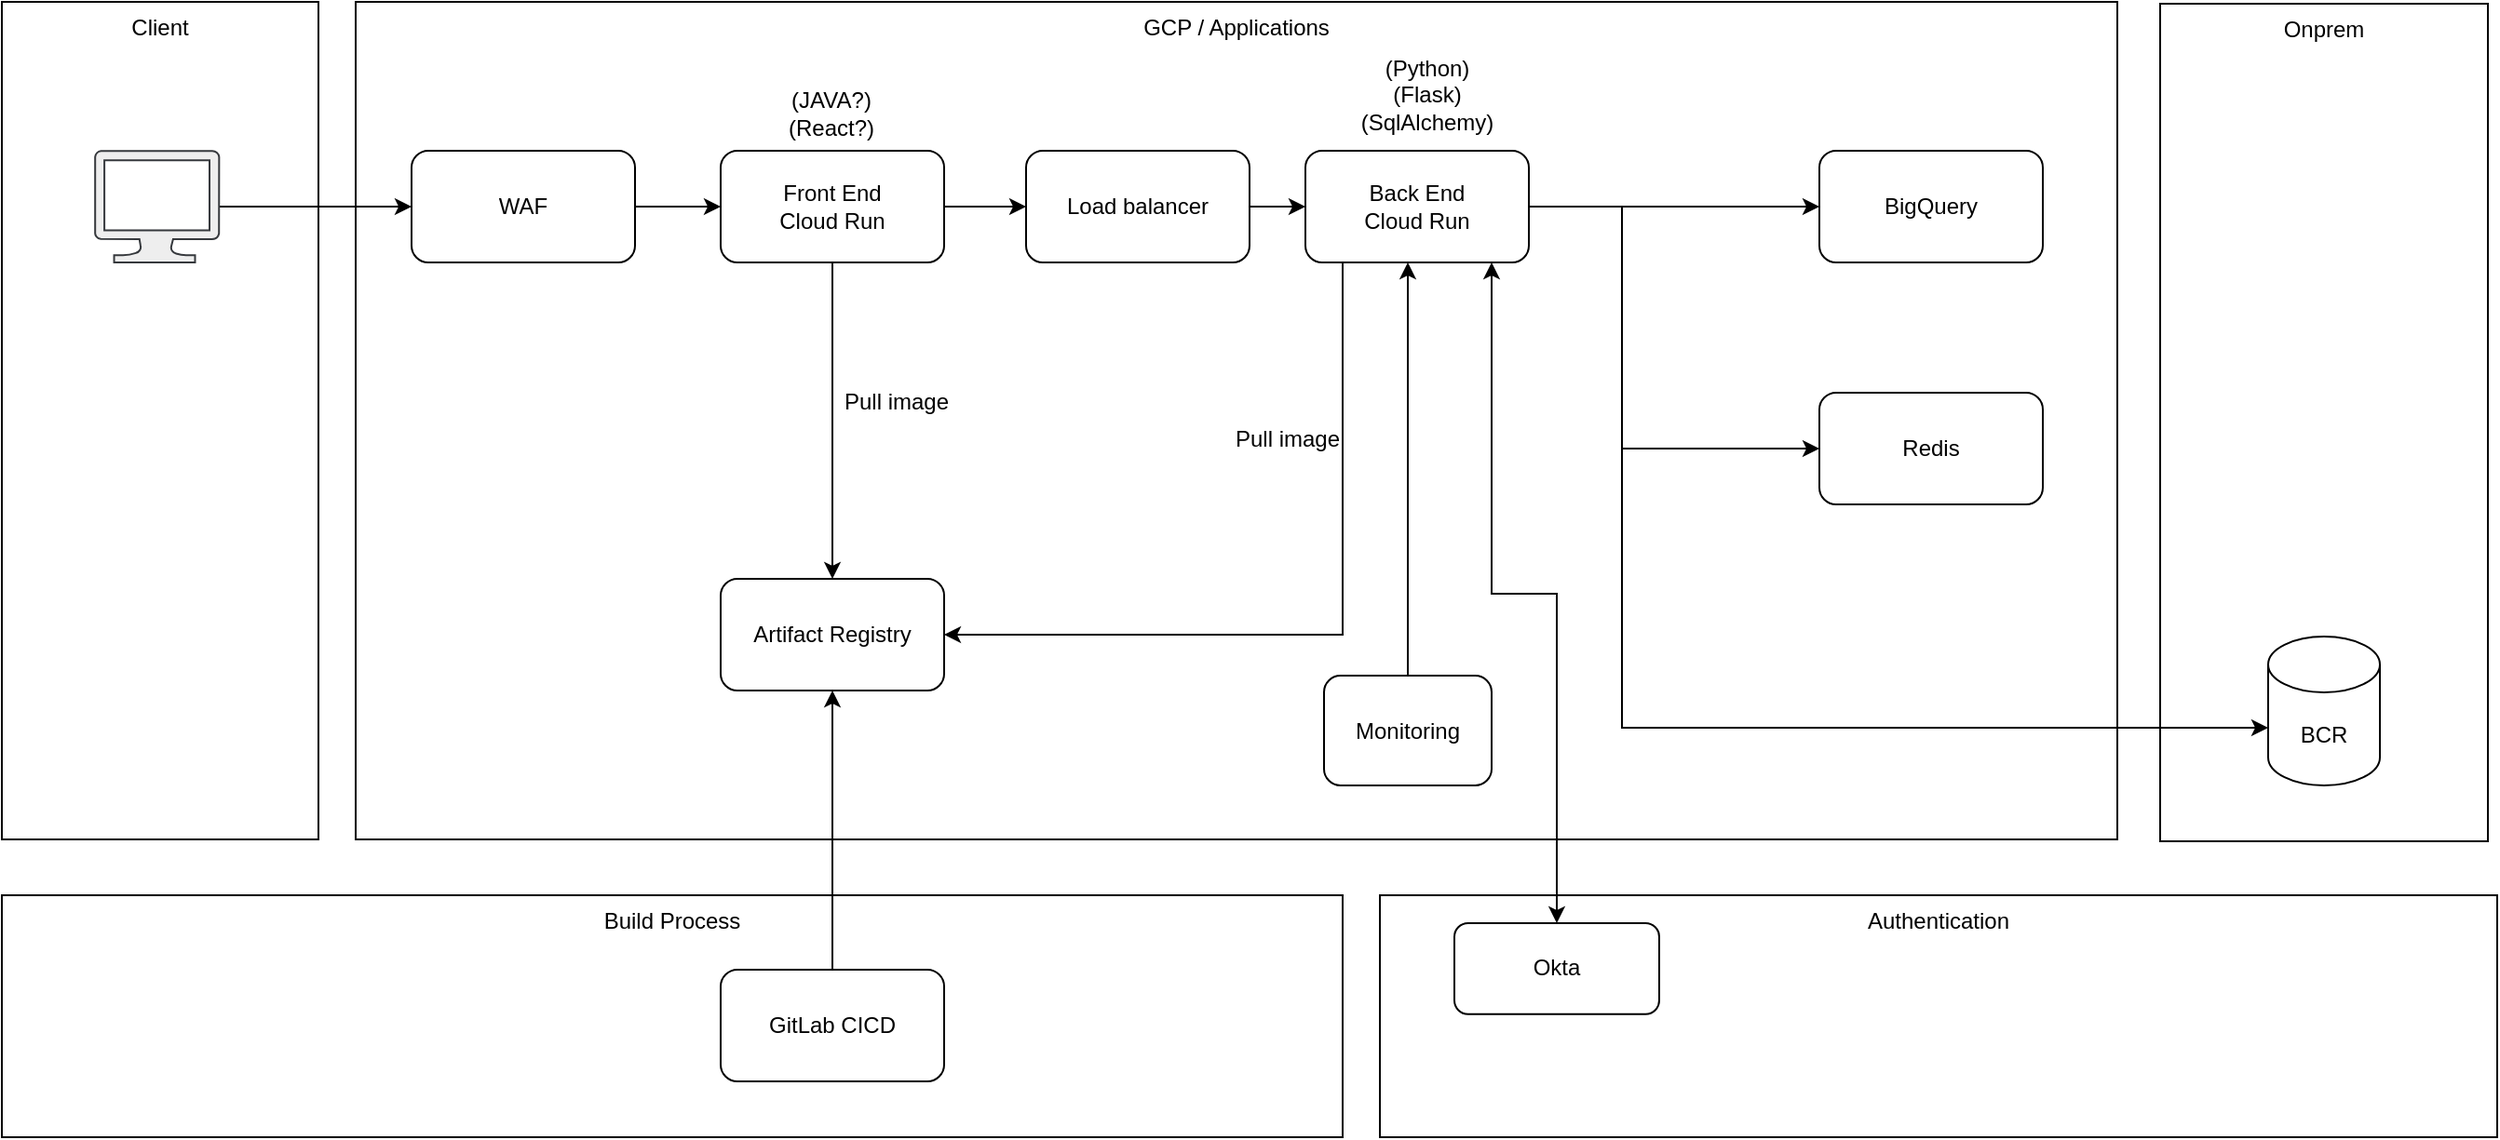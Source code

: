 <mxfile version="26.0.5">
  <diagram name="Page-1" id="7LVE9Hj-M3n7S1KzNMF_">
    <mxGraphModel dx="1149" dy="517" grid="1" gridSize="10" guides="1" tooltips="1" connect="1" arrows="1" fold="1" page="1" pageScale="1" pageWidth="827" pageHeight="1169" math="0" shadow="0">
      <root>
        <mxCell id="0" />
        <mxCell id="1" parent="0" />
        <mxCell id="47AGt8TNXksjBqSl8YJA-41" value="Authentication" style="whiteSpace=wrap;html=1;verticalAlign=top;" vertex="1" parent="1">
          <mxGeometry x="780" y="550" width="600" height="130" as="geometry" />
        </mxCell>
        <mxCell id="47AGt8TNXksjBqSl8YJA-20" value="Onprem" style="whiteSpace=wrap;html=1;verticalAlign=top;" vertex="1" parent="1">
          <mxGeometry x="1199" y="71" width="176" height="450" as="geometry" />
        </mxCell>
        <mxCell id="47AGt8TNXksjBqSl8YJA-19" value="GCP / Applications" style="whiteSpace=wrap;html=1;verticalAlign=top;" vertex="1" parent="1">
          <mxGeometry x="230" y="70" width="946" height="450" as="geometry" />
        </mxCell>
        <mxCell id="47AGt8TNXksjBqSl8YJA-18" value="Client" style="whiteSpace=wrap;html=1;verticalAlign=top;" vertex="1" parent="1">
          <mxGeometry x="40" y="70" width="170" height="450" as="geometry" />
        </mxCell>
        <mxCell id="47AGt8TNXksjBqSl8YJA-37" style="edgeStyle=orthogonalEdgeStyle;rounded=0;orthogonalLoop=1;jettySize=auto;html=1;" edge="1" parent="1" source="47AGt8TNXksjBqSl8YJA-1" target="47AGt8TNXksjBqSl8YJA-25">
          <mxGeometry relative="1" as="geometry" />
        </mxCell>
        <mxCell id="47AGt8TNXksjBqSl8YJA-42" style="edgeStyle=orthogonalEdgeStyle;rounded=0;orthogonalLoop=1;jettySize=auto;html=1;" edge="1" parent="1" source="47AGt8TNXksjBqSl8YJA-1" target="47AGt8TNXksjBqSl8YJA-13">
          <mxGeometry relative="1" as="geometry" />
        </mxCell>
        <mxCell id="47AGt8TNXksjBqSl8YJA-1" value="Front End&lt;div&gt;Cloud Run&lt;/div&gt;" style="rounded=1;whiteSpace=wrap;html=1;" vertex="1" parent="1">
          <mxGeometry x="426" y="150" width="120" height="60" as="geometry" />
        </mxCell>
        <mxCell id="47AGt8TNXksjBqSl8YJA-6" style="edgeStyle=orthogonalEdgeStyle;rounded=0;orthogonalLoop=1;jettySize=auto;html=1;" edge="1" parent="1" source="47AGt8TNXksjBqSl8YJA-2" target="47AGt8TNXksjBqSl8YJA-3">
          <mxGeometry relative="1" as="geometry">
            <Array as="points">
              <mxPoint x="910" y="180" />
              <mxPoint x="910" y="460" />
            </Array>
          </mxGeometry>
        </mxCell>
        <mxCell id="47AGt8TNXksjBqSl8YJA-7" style="edgeStyle=orthogonalEdgeStyle;rounded=0;orthogonalLoop=1;jettySize=auto;html=1;entryX=0;entryY=0.5;entryDx=0;entryDy=0;" edge="1" parent="1" source="47AGt8TNXksjBqSl8YJA-2" target="47AGt8TNXksjBqSl8YJA-4">
          <mxGeometry relative="1" as="geometry">
            <Array as="points">
              <mxPoint x="920" y="180" />
              <mxPoint x="920" y="180" />
            </Array>
          </mxGeometry>
        </mxCell>
        <mxCell id="47AGt8TNXksjBqSl8YJA-12" style="edgeStyle=orthogonalEdgeStyle;rounded=0;orthogonalLoop=1;jettySize=auto;html=1;startArrow=classic;startFill=1;" edge="1" parent="1" source="47AGt8TNXksjBqSl8YJA-2" target="47AGt8TNXksjBqSl8YJA-9">
          <mxGeometry relative="1" as="geometry">
            <Array as="points">
              <mxPoint x="840" y="388" />
              <mxPoint x="875" y="388" />
            </Array>
          </mxGeometry>
        </mxCell>
        <mxCell id="47AGt8TNXksjBqSl8YJA-38" style="edgeStyle=orthogonalEdgeStyle;rounded=0;orthogonalLoop=1;jettySize=auto;html=1;" edge="1" parent="1" source="47AGt8TNXksjBqSl8YJA-2" target="47AGt8TNXksjBqSl8YJA-25">
          <mxGeometry relative="1" as="geometry">
            <Array as="points">
              <mxPoint x="760" y="410" />
            </Array>
          </mxGeometry>
        </mxCell>
        <mxCell id="47AGt8TNXksjBqSl8YJA-44" style="edgeStyle=orthogonalEdgeStyle;rounded=0;orthogonalLoop=1;jettySize=auto;html=1;entryX=0;entryY=0.5;entryDx=0;entryDy=0;" edge="1" parent="1" source="47AGt8TNXksjBqSl8YJA-2" target="47AGt8TNXksjBqSl8YJA-17">
          <mxGeometry relative="1" as="geometry">
            <Array as="points">
              <mxPoint x="910" y="180" />
              <mxPoint x="910" y="310" />
            </Array>
          </mxGeometry>
        </mxCell>
        <mxCell id="47AGt8TNXksjBqSl8YJA-2" value="Back End&lt;div&gt;Cloud Run&lt;/div&gt;" style="rounded=1;whiteSpace=wrap;html=1;" vertex="1" parent="1">
          <mxGeometry x="740" y="150" width="120" height="60" as="geometry" />
        </mxCell>
        <mxCell id="47AGt8TNXksjBqSl8YJA-3" value="BCR" style="shape=cylinder3;whiteSpace=wrap;html=1;boundedLbl=1;backgroundOutline=1;size=15;" vertex="1" parent="1">
          <mxGeometry x="1257" y="411" width="60" height="80" as="geometry" />
        </mxCell>
        <mxCell id="47AGt8TNXksjBqSl8YJA-4" value="BigQuery" style="rounded=1;whiteSpace=wrap;html=1;" vertex="1" parent="1">
          <mxGeometry x="1016" y="150" width="120" height="60" as="geometry" />
        </mxCell>
        <mxCell id="47AGt8TNXksjBqSl8YJA-9" value="Okta" style="rounded=1;whiteSpace=wrap;html=1;" vertex="1" parent="1">
          <mxGeometry x="820" y="565" width="110" height="48.89" as="geometry" />
        </mxCell>
        <mxCell id="47AGt8TNXksjBqSl8YJA-43" style="edgeStyle=orthogonalEdgeStyle;rounded=0;orthogonalLoop=1;jettySize=auto;html=1;" edge="1" parent="1" source="47AGt8TNXksjBqSl8YJA-13" target="47AGt8TNXksjBqSl8YJA-2">
          <mxGeometry relative="1" as="geometry" />
        </mxCell>
        <mxCell id="47AGt8TNXksjBqSl8YJA-13" value="Load balancer" style="rounded=1;whiteSpace=wrap;html=1;" vertex="1" parent="1">
          <mxGeometry x="590" y="150" width="120" height="60" as="geometry" />
        </mxCell>
        <mxCell id="47AGt8TNXksjBqSl8YJA-40" style="edgeStyle=orthogonalEdgeStyle;rounded=0;orthogonalLoop=1;jettySize=auto;html=1;" edge="1" parent="1" source="47AGt8TNXksjBqSl8YJA-14" target="47AGt8TNXksjBqSl8YJA-1">
          <mxGeometry relative="1" as="geometry" />
        </mxCell>
        <mxCell id="47AGt8TNXksjBqSl8YJA-14" value="WAF" style="rounded=1;whiteSpace=wrap;html=1;" vertex="1" parent="1">
          <mxGeometry x="260" y="150" width="120" height="60" as="geometry" />
        </mxCell>
        <mxCell id="47AGt8TNXksjBqSl8YJA-39" style="edgeStyle=orthogonalEdgeStyle;rounded=0;orthogonalLoop=1;jettySize=auto;html=1;" edge="1" parent="1" source="47AGt8TNXksjBqSl8YJA-16" target="47AGt8TNXksjBqSl8YJA-14">
          <mxGeometry relative="1" as="geometry" />
        </mxCell>
        <mxCell id="47AGt8TNXksjBqSl8YJA-16" value="" style="verticalLabelPosition=bottom;html=1;verticalAlign=top;align=center;strokeColor=#36393d;fillColor=#eeeeee;shape=mxgraph.azure.computer;pointerEvents=1;" vertex="1" parent="1">
          <mxGeometry x="90" y="150" width="66.67" height="60" as="geometry" />
        </mxCell>
        <mxCell id="47AGt8TNXksjBqSl8YJA-17" value="Redis" style="rounded=1;whiteSpace=wrap;html=1;" vertex="1" parent="1">
          <mxGeometry x="1016" y="280" width="120" height="60" as="geometry" />
        </mxCell>
        <mxCell id="47AGt8TNXksjBqSl8YJA-21" value="Build Process" style="whiteSpace=wrap;html=1;verticalAlign=top;" vertex="1" parent="1">
          <mxGeometry x="40" y="550" width="720" height="130" as="geometry" />
        </mxCell>
        <mxCell id="47AGt8TNXksjBqSl8YJA-36" style="edgeStyle=orthogonalEdgeStyle;rounded=0;orthogonalLoop=1;jettySize=auto;html=1;entryX=0.5;entryY=1;entryDx=0;entryDy=0;" edge="1" parent="1" source="47AGt8TNXksjBqSl8YJA-24" target="47AGt8TNXksjBqSl8YJA-25">
          <mxGeometry relative="1" as="geometry" />
        </mxCell>
        <mxCell id="47AGt8TNXksjBqSl8YJA-24" value="GitLab CICD" style="rounded=1;whiteSpace=wrap;html=1;" vertex="1" parent="1">
          <mxGeometry x="426" y="590" width="120" height="60" as="geometry" />
        </mxCell>
        <mxCell id="47AGt8TNXksjBqSl8YJA-25" value="Artifact Registry" style="rounded=1;whiteSpace=wrap;html=1;" vertex="1" parent="1">
          <mxGeometry x="426" y="380" width="120" height="60" as="geometry" />
        </mxCell>
        <mxCell id="47AGt8TNXksjBqSl8YJA-30" style="edgeStyle=orthogonalEdgeStyle;rounded=0;orthogonalLoop=1;jettySize=auto;html=1;" edge="1" parent="1" source="47AGt8TNXksjBqSl8YJA-26" target="47AGt8TNXksjBqSl8YJA-2">
          <mxGeometry relative="1" as="geometry">
            <Array as="points">
              <mxPoint x="795" y="310" />
              <mxPoint x="795" y="310" />
            </Array>
          </mxGeometry>
        </mxCell>
        <mxCell id="47AGt8TNXksjBqSl8YJA-26" value="Monitoring" style="rounded=1;whiteSpace=wrap;html=1;" vertex="1" parent="1">
          <mxGeometry x="750" y="432" width="90" height="59" as="geometry" />
        </mxCell>
        <mxCell id="47AGt8TNXksjBqSl8YJA-27" value="&lt;div style=&quot;text-wrap-mode: wrap;&quot;&gt;(JAVA?)&lt;/div&gt;&lt;div style=&quot;text-wrap-mode: wrap;&quot;&gt;(React?)&lt;/div&gt;" style="text;html=1;align=center;verticalAlign=middle;resizable=0;points=[];autosize=1;strokeColor=none;fillColor=none;" vertex="1" parent="1">
          <mxGeometry x="450" y="110" width="70" height="40" as="geometry" />
        </mxCell>
        <mxCell id="47AGt8TNXksjBqSl8YJA-28" value="&lt;div style=&quot;text-wrap-mode: wrap;&quot;&gt;(Python)&lt;/div&gt;&lt;div style=&quot;text-wrap-mode: wrap;&quot;&gt;(Flask)&lt;/div&gt;&lt;div style=&quot;text-wrap-mode: wrap;&quot;&gt;(SqlAlchemy)&lt;/div&gt;" style="text;html=1;align=center;verticalAlign=middle;resizable=0;points=[];autosize=1;strokeColor=none;fillColor=none;" vertex="1" parent="1">
          <mxGeometry x="760" y="90" width="90" height="60" as="geometry" />
        </mxCell>
        <mxCell id="47AGt8TNXksjBqSl8YJA-45" value="Pull image" style="text;html=1;align=center;verticalAlign=middle;resizable=0;points=[];autosize=1;strokeColor=none;fillColor=none;" vertex="1" parent="1">
          <mxGeometry x="480" y="270" width="80" height="30" as="geometry" />
        </mxCell>
        <mxCell id="47AGt8TNXksjBqSl8YJA-46" value="Pull image" style="text;html=1;align=center;verticalAlign=middle;resizable=0;points=[];autosize=1;strokeColor=none;fillColor=none;" vertex="1" parent="1">
          <mxGeometry x="690" y="290" width="80" height="30" as="geometry" />
        </mxCell>
      </root>
    </mxGraphModel>
  </diagram>
</mxfile>
